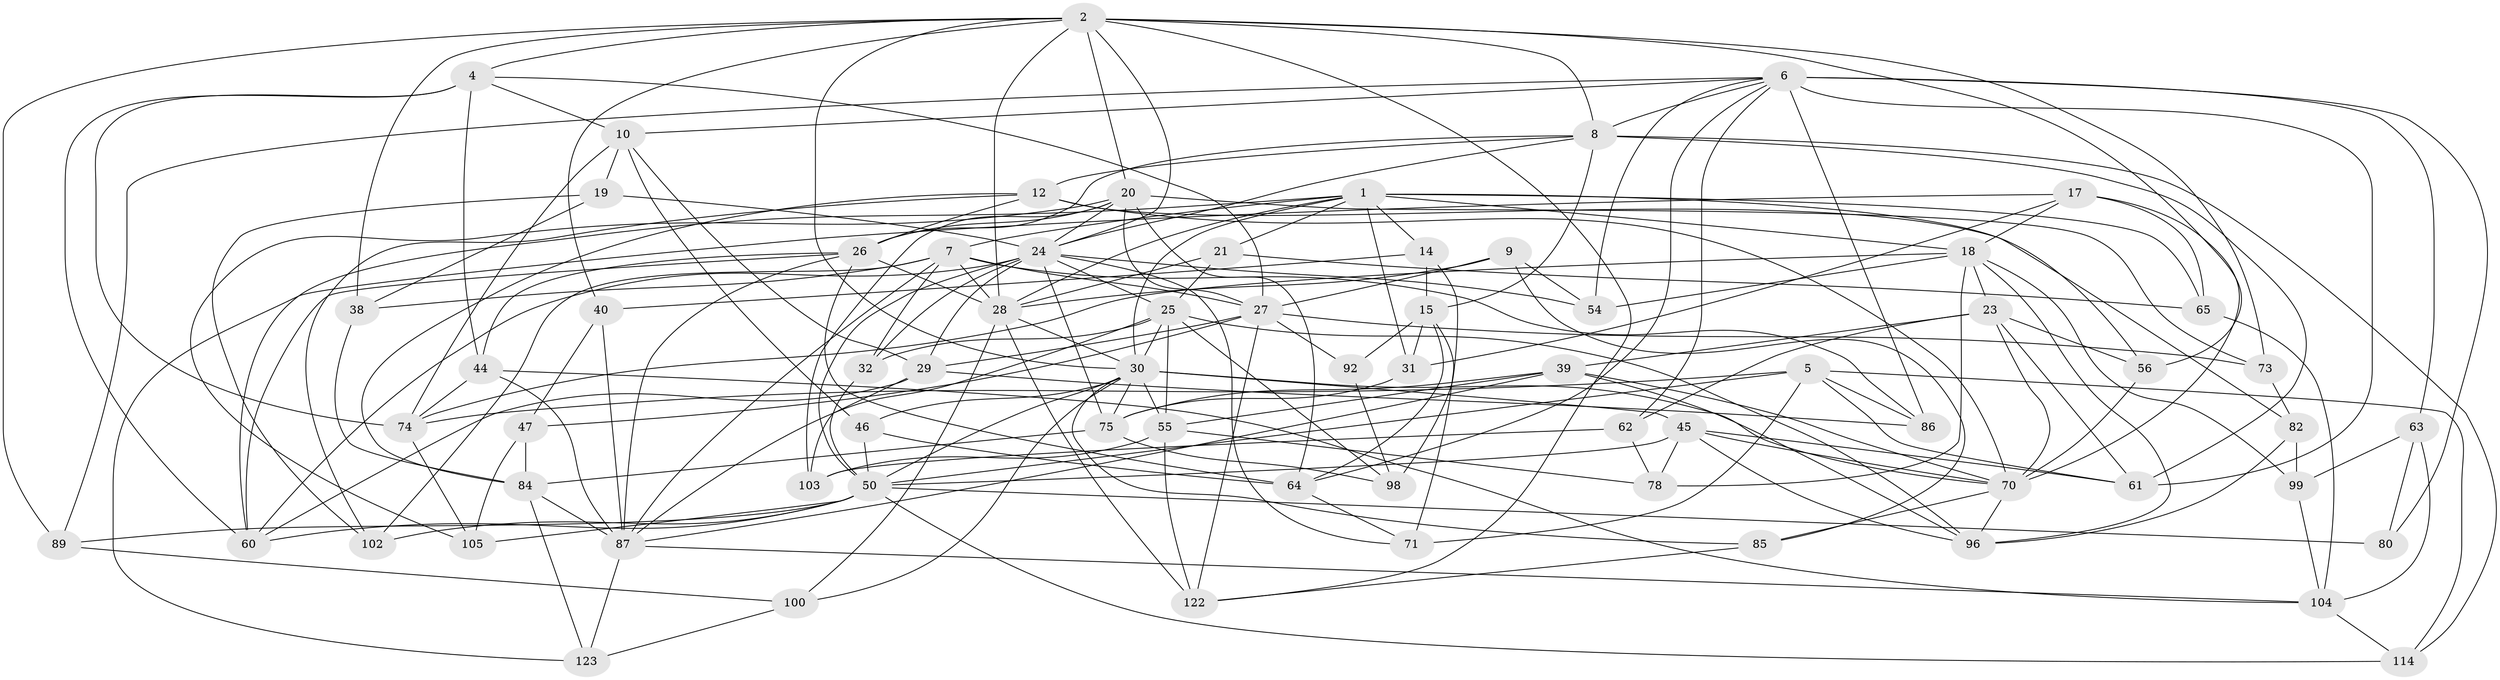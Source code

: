 // original degree distribution, {4: 1.0}
// Generated by graph-tools (version 1.1) at 2025/16/03/09/25 04:16:14]
// undirected, 69 vertices, 200 edges
graph export_dot {
graph [start="1"]
  node [color=gray90,style=filled];
  1 [super="+42+34+94"];
  2 [super="+3+22"];
  4 [super="+115"];
  5 [super="+49"];
  6 [super="+11+41+13"];
  7 [super="+16+68+117"];
  8 [super="+69"];
  9;
  10 [super="+136+57"];
  12 [super="+67"];
  14;
  15 [super="+79"];
  17 [super="+52"];
  18 [super="+51+91"];
  19;
  20 [super="+37"];
  21;
  23 [super="+127"];
  24 [super="+53+135+72"];
  25 [super="+58+109"];
  26 [super="+33+110"];
  27 [super="+93"];
  28 [super="+137+95"];
  29 [super="+66"];
  30 [super="+43"];
  31;
  32;
  38;
  39 [super="+126"];
  40;
  44 [super="+101"];
  45 [super="+48"];
  46;
  47;
  50 [super="+81+83"];
  54;
  55 [super="+113"];
  56;
  60 [super="+128"];
  61 [super="+129"];
  62;
  63;
  64 [super="+132"];
  65;
  70 [super="+76"];
  71;
  73;
  74 [super="+107"];
  75 [super="+139"];
  78;
  80;
  82;
  84 [super="+88"];
  85;
  86;
  87 [super="+111+120"];
  89;
  92;
  96 [super="+97"];
  98;
  99;
  100;
  102;
  103;
  104 [super="+112"];
  105;
  114;
  122 [super="+138"];
  123;
  1 -- 18;
  1 -- 56;
  1 -- 14;
  1 -- 65;
  1 -- 60;
  1 -- 31;
  1 -- 21;
  1 -- 30;
  1 -- 7;
  1 -- 28;
  2 -- 89;
  2 -- 8;
  2 -- 4;
  2 -- 28;
  2 -- 30;
  2 -- 38;
  2 -- 40;
  2 -- 73;
  2 -- 20;
  2 -- 24;
  2 -- 56;
  2 -- 122;
  4 -- 60;
  4 -- 10;
  4 -- 44;
  4 -- 74;
  4 -- 27;
  5 -- 86;
  5 -- 71;
  5 -- 74;
  5 -- 114;
  5 -- 50;
  5 -- 61;
  6 -- 8;
  6 -- 54;
  6 -- 61 [weight=2];
  6 -- 62;
  6 -- 63;
  6 -- 80 [weight=2];
  6 -- 89;
  6 -- 86;
  6 -- 64;
  6 -- 10;
  7 -- 38;
  7 -- 32;
  7 -- 87;
  7 -- 28;
  7 -- 102;
  7 -- 86;
  7 -- 27;
  8 -- 114;
  8 -- 12;
  8 -- 15;
  8 -- 26;
  8 -- 24;
  8 -- 61;
  9 -- 27;
  9 -- 85;
  9 -- 54;
  9 -- 28;
  10 -- 19;
  10 -- 46;
  10 -- 29;
  10 -- 74;
  12 -- 84;
  12 -- 102;
  12 -- 82;
  12 -- 70;
  12 -- 26;
  14 -- 40;
  14 -- 15;
  14 -- 98;
  15 -- 64;
  15 -- 31;
  15 -- 92;
  15 -- 71;
  17 -- 123;
  17 -- 65;
  17 -- 31;
  17 -- 70 [weight=2];
  17 -- 18;
  18 -- 23;
  18 -- 96;
  18 -- 54;
  18 -- 99;
  18 -- 78;
  18 -- 74;
  19 -- 102;
  19 -- 38;
  19 -- 24;
  20 -- 26;
  20 -- 73;
  20 -- 105;
  20 -- 64;
  20 -- 103;
  20 -- 24;
  20 -- 27;
  21 -- 65;
  21 -- 25;
  21 -- 28;
  23 -- 62;
  23 -- 61;
  23 -- 56;
  23 -- 39;
  23 -- 70;
  24 -- 29;
  24 -- 54;
  24 -- 32;
  24 -- 75;
  24 -- 60;
  24 -- 71;
  24 -- 25;
  24 -- 50;
  25 -- 98;
  25 -- 32;
  25 -- 96;
  25 -- 55;
  25 -- 87;
  25 -- 30;
  26 -- 60;
  26 -- 28;
  26 -- 44;
  26 -- 64;
  26 -- 87;
  27 -- 47;
  27 -- 73;
  27 -- 122;
  27 -- 92 [weight=2];
  27 -- 29;
  28 -- 100;
  28 -- 122 [weight=2];
  28 -- 30;
  29 -- 103;
  29 -- 60;
  29 -- 86;
  30 -- 100;
  30 -- 55;
  30 -- 70;
  30 -- 75;
  30 -- 45;
  30 -- 46;
  30 -- 85;
  30 -- 50;
  31 -- 75;
  32 -- 50;
  38 -- 84;
  39 -- 70;
  39 -- 55;
  39 -- 75;
  39 -- 96;
  39 -- 87;
  40 -- 87;
  40 -- 47;
  44 -- 104;
  44 -- 87 [weight=2];
  44 -- 74;
  45 -- 96;
  45 -- 61;
  45 -- 78;
  45 -- 70;
  45 -- 50;
  46 -- 64;
  46 -- 50;
  47 -- 105;
  47 -- 84;
  50 -- 114;
  50 -- 80;
  50 -- 105;
  50 -- 89;
  50 -- 60;
  50 -- 102;
  55 -- 122;
  55 -- 103;
  55 -- 78;
  56 -- 70;
  62 -- 103;
  62 -- 78;
  63 -- 80;
  63 -- 104;
  63 -- 99;
  64 -- 71;
  65 -- 104;
  70 -- 85;
  70 -- 96;
  73 -- 82;
  74 -- 105;
  75 -- 98;
  75 -- 84;
  82 -- 96;
  82 -- 99;
  84 -- 123;
  84 -- 87;
  85 -- 122;
  87 -- 123;
  87 -- 104;
  89 -- 100;
  92 -- 98;
  99 -- 104;
  100 -- 123;
  104 -- 114;
}
